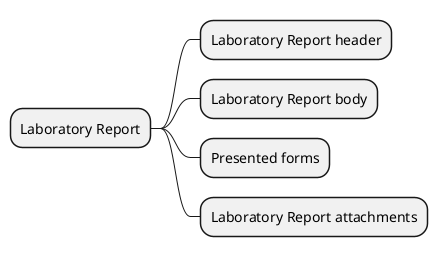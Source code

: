 @startmindmap
* Laboratory Report
** Laboratory Report header
** Laboratory Report body
** Presented forms
** Laboratory Report attachments
@endmindmap